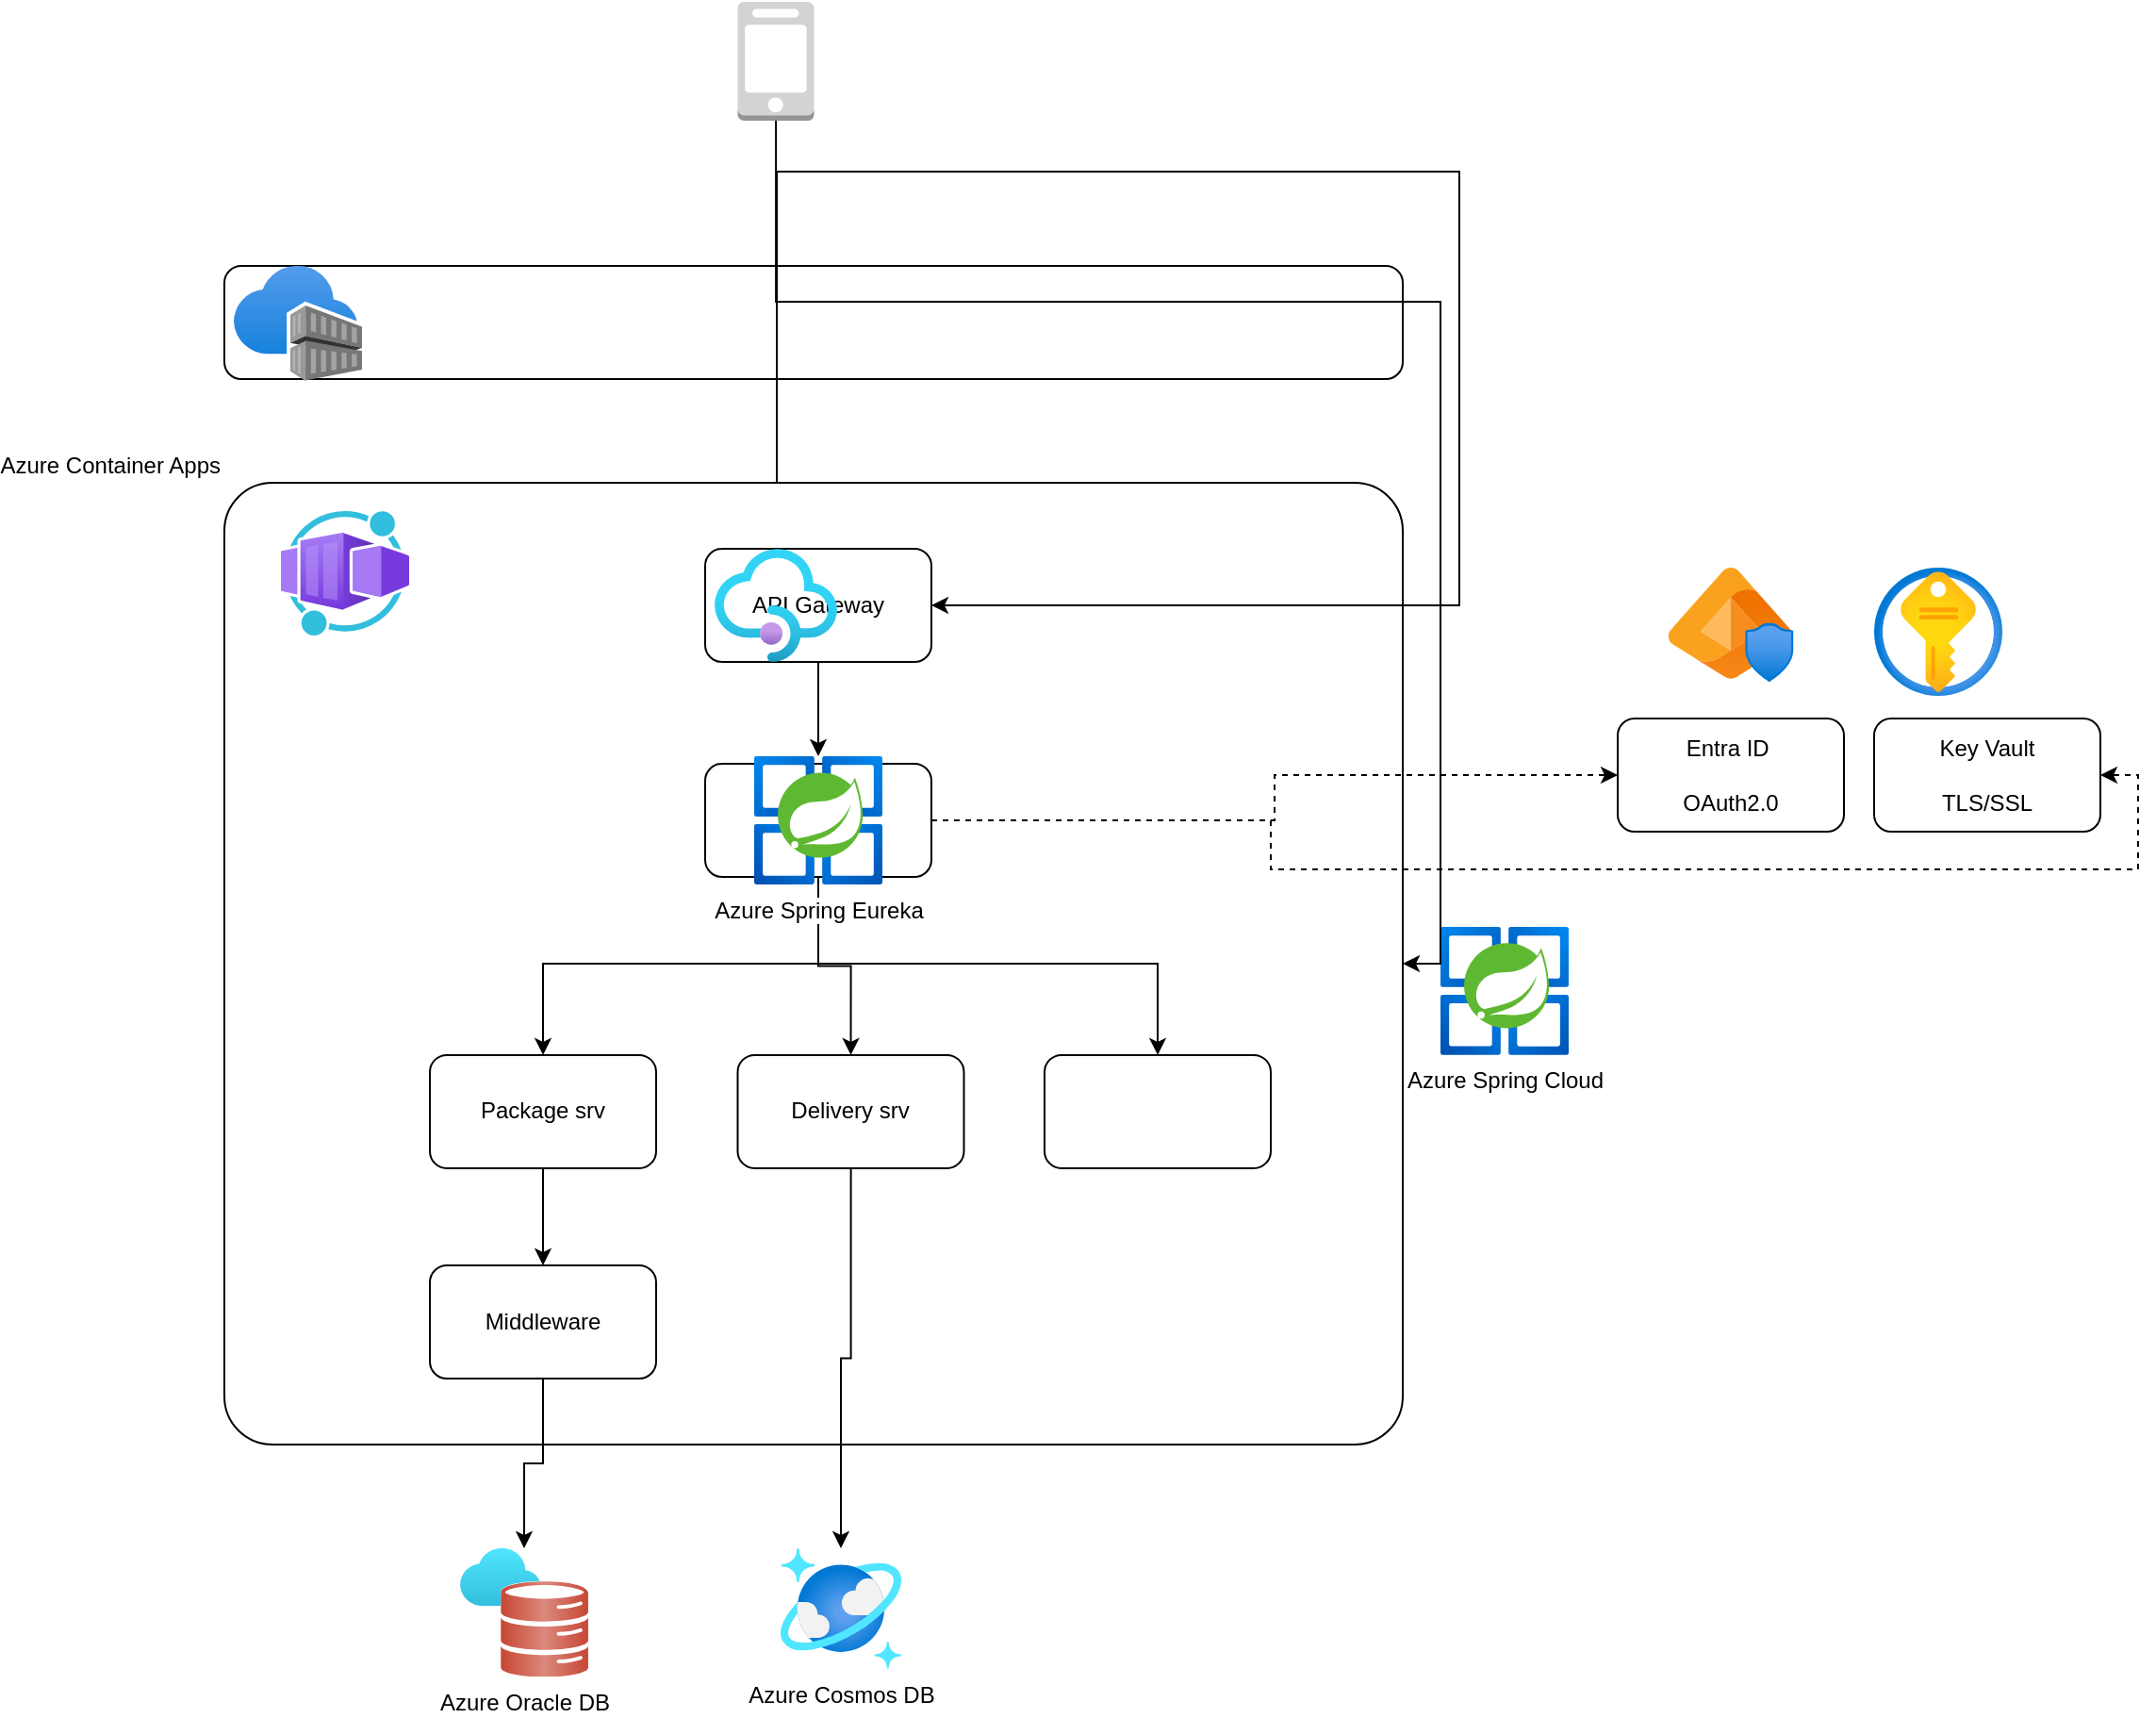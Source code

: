 <mxfile version="26.0.13">
  <diagram name="Page-1" id="Sp0kSGagwT-iGQFGibRv">
    <mxGraphModel dx="2390" dy="1230" grid="1" gridSize="10" guides="1" tooltips="1" connect="1" arrows="1" fold="1" page="1" pageScale="1" pageWidth="850" pageHeight="1100" math="0" shadow="0">
      <root>
        <mxCell id="0" />
        <mxCell id="1" parent="0" />
        <mxCell id="9FoGW_D2n53dwd2XnwSj-1" value="Azure Container Apps" style="rounded=1;whiteSpace=wrap;html=1;shadow=0;align=right;labelPosition=left;verticalLabelPosition=top;verticalAlign=bottom;arcSize=5;" parent="1" vertex="1">
          <mxGeometry x="125" y="295" width="625" height="510" as="geometry" />
        </mxCell>
        <mxCell id="kmiRimy0_0MPAgb4fWM8-5" style="edgeStyle=orthogonalEdgeStyle;rounded=0;orthogonalLoop=1;jettySize=auto;html=1;" edge="1" parent="1" source="9FoGW_D2n53dwd2XnwSj-20" target="9FoGW_D2n53dwd2XnwSj-21">
          <mxGeometry relative="1" as="geometry">
            <Array as="points">
              <mxPoint x="440" y="550" />
              <mxPoint x="294" y="550" />
            </Array>
          </mxGeometry>
        </mxCell>
        <mxCell id="kmiRimy0_0MPAgb4fWM8-6" style="edgeStyle=orthogonalEdgeStyle;rounded=0;orthogonalLoop=1;jettySize=auto;html=1;entryX=0.5;entryY=0;entryDx=0;entryDy=0;" edge="1" parent="1" source="9FoGW_D2n53dwd2XnwSj-20" target="9FoGW_D2n53dwd2XnwSj-22">
          <mxGeometry relative="1" as="geometry" />
        </mxCell>
        <mxCell id="kmiRimy0_0MPAgb4fWM8-7" style="edgeStyle=orthogonalEdgeStyle;rounded=0;orthogonalLoop=1;jettySize=auto;html=1;entryX=0.5;entryY=0;entryDx=0;entryDy=0;" edge="1" parent="1" source="9FoGW_D2n53dwd2XnwSj-20" target="9FoGW_D2n53dwd2XnwSj-23">
          <mxGeometry relative="1" as="geometry">
            <Array as="points">
              <mxPoint x="440" y="550" />
              <mxPoint x="620" y="550" />
            </Array>
          </mxGeometry>
        </mxCell>
        <mxCell id="kmiRimy0_0MPAgb4fWM8-8" style="edgeStyle=orthogonalEdgeStyle;rounded=0;orthogonalLoop=1;jettySize=auto;html=1;entryX=0;entryY=0.5;entryDx=0;entryDy=0;dashed=1;" edge="1" parent="1" source="9FoGW_D2n53dwd2XnwSj-20" target="9FoGW_D2n53dwd2XnwSj-10">
          <mxGeometry relative="1" as="geometry" />
        </mxCell>
        <mxCell id="kmiRimy0_0MPAgb4fWM8-9" style="edgeStyle=orthogonalEdgeStyle;rounded=0;orthogonalLoop=1;jettySize=auto;html=1;entryX=1;entryY=0.5;entryDx=0;entryDy=0;dashed=1;" edge="1" parent="1" source="9FoGW_D2n53dwd2XnwSj-20" target="9FoGW_D2n53dwd2XnwSj-13">
          <mxGeometry relative="1" as="geometry">
            <Array as="points">
              <mxPoint x="680" y="474" />
              <mxPoint x="680" y="500" />
              <mxPoint x="1140" y="500" />
              <mxPoint x="1140" y="450" />
            </Array>
          </mxGeometry>
        </mxCell>
        <mxCell id="9FoGW_D2n53dwd2XnwSj-20" value="" style="rounded=1;whiteSpace=wrap;html=1;" parent="1" vertex="1">
          <mxGeometry x="380" y="444" width="120" height="60" as="geometry" />
        </mxCell>
        <mxCell id="7LXzgQbhUrc-IhmmMyrC-1" value="" style="image;aspect=fixed;html=1;points=[];align=center;fontSize=12;image=img/lib/azure2/other/Worker_Container_App.svg;" parent="1" vertex="1">
          <mxGeometry x="155" y="310" width="68" height="66" as="geometry" />
        </mxCell>
        <mxCell id="9FoGW_D2n53dwd2XnwSj-3" value="" style="rounded=1;whiteSpace=wrap;html=1;" parent="1" vertex="1">
          <mxGeometry x="125" y="180" width="625" height="60" as="geometry" />
        </mxCell>
        <mxCell id="9FoGW_D2n53dwd2XnwSj-4" value="" style="image;aspect=fixed;html=1;points=[];align=center;fontSize=12;image=img/lib/azure2/containers/Container_Registries.svg;" parent="1" vertex="1">
          <mxGeometry x="130" y="180" width="68" height="61" as="geometry" />
        </mxCell>
        <mxCell id="9FoGW_D2n53dwd2XnwSj-18" value="" style="edgeStyle=orthogonalEdgeStyle;rounded=0;orthogonalLoop=1;jettySize=auto;html=1;" parent="1" source="9FoGW_D2n53dwd2XnwSj-5" target="9FoGW_D2n53dwd2XnwSj-14" edge="1">
          <mxGeometry relative="1" as="geometry" />
        </mxCell>
        <mxCell id="9FoGW_D2n53dwd2XnwSj-5" value="API Gateway" style="rounded=1;whiteSpace=wrap;html=1;" parent="1" vertex="1">
          <mxGeometry x="380" y="330" width="120" height="60" as="geometry" />
        </mxCell>
        <mxCell id="9FoGW_D2n53dwd2XnwSj-7" value="" style="image;aspect=fixed;html=1;points=[];align=center;fontSize=12;image=img/lib/azure2/integration/API_Management_Services.svg;" parent="1" vertex="1">
          <mxGeometry x="385" y="330" width="65" height="60" as="geometry" />
        </mxCell>
        <mxCell id="9FoGW_D2n53dwd2XnwSj-11" style="edgeStyle=orthogonalEdgeStyle;rounded=0;orthogonalLoop=1;jettySize=auto;html=1;entryX=1;entryY=0.5;entryDx=0;entryDy=0;" parent="1" source="9FoGW_D2n53dwd2XnwSj-1" target="9FoGW_D2n53dwd2XnwSj-5" edge="1">
          <mxGeometry relative="1" as="geometry">
            <Array as="points">
              <mxPoint x="418" y="130" />
              <mxPoint x="780" y="130" />
              <mxPoint x="780" y="360" />
            </Array>
          </mxGeometry>
        </mxCell>
        <mxCell id="9FoGW_D2n53dwd2XnwSj-8" value="" style="outlineConnect=0;dashed=0;verticalLabelPosition=bottom;verticalAlign=top;align=center;html=1;shape=mxgraph.aws3.mobile_client;fillColor=#D2D3D3;gradientColor=none;" parent="1" vertex="1">
          <mxGeometry x="397.25" y="40" width="40.5" height="63" as="geometry" />
        </mxCell>
        <mxCell id="9FoGW_D2n53dwd2XnwSj-10" value="Entra ID&amp;nbsp;&lt;div&gt;&lt;br&gt;&lt;/div&gt;&lt;div&gt;OAuth2.0&lt;/div&gt;" style="rounded=1;whiteSpace=wrap;html=1;" parent="1" vertex="1">
          <mxGeometry x="864" y="420" width="120" height="60" as="geometry" />
        </mxCell>
        <mxCell id="9FoGW_D2n53dwd2XnwSj-9" value="" style="image;aspect=fixed;html=1;points=[];align=center;fontSize=12;image=img/lib/azure2/identity/Entra_ID_Protection.svg;" parent="1" vertex="1">
          <mxGeometry x="890" y="340" width="68" height="60.44" as="geometry" />
        </mxCell>
        <mxCell id="9FoGW_D2n53dwd2XnwSj-12" value="" style="image;aspect=fixed;html=1;points=[];align=center;fontSize=12;image=img/lib/azure2/security/Key_Vaults.svg;" parent="1" vertex="1">
          <mxGeometry x="1000" y="340" width="68" height="68" as="geometry" />
        </mxCell>
        <mxCell id="9FoGW_D2n53dwd2XnwSj-13" value="&lt;div&gt;Key Vault&lt;/div&gt;&lt;div&gt;&lt;span style=&quot;background-color: transparent; color: light-dark(rgb(0, 0, 0), rgb(255, 255, 255));&quot;&gt;&lt;br&gt;&lt;/span&gt;&lt;/div&gt;&lt;div&gt;&lt;span style=&quot;background-color: transparent; color: light-dark(rgb(0, 0, 0), rgb(255, 255, 255));&quot;&gt;TLS/SSL&lt;/span&gt;&lt;/div&gt;" style="rounded=1;whiteSpace=wrap;html=1;" parent="1" vertex="1">
          <mxGeometry x="1000" y="420" width="120" height="60" as="geometry" />
        </mxCell>
        <mxCell id="9FoGW_D2n53dwd2XnwSj-14" value="Azure Spring Eureka" style="image;aspect=fixed;html=1;points=[];align=center;fontSize=12;image=img/lib/azure2/compute/Azure_Spring_Cloud.svg;" parent="1" vertex="1">
          <mxGeometry x="406" y="440" width="68" height="68" as="geometry" />
        </mxCell>
        <mxCell id="9FoGW_D2n53dwd2XnwSj-19" value="Azure Spring Cloud" style="image;aspect=fixed;html=1;points=[];align=center;fontSize=12;image=img/lib/azure2/compute/Azure_Spring_Cloud.svg;" parent="1" vertex="1">
          <mxGeometry x="770" y="530.44" width="68" height="68" as="geometry" />
        </mxCell>
        <mxCell id="kmiRimy0_0MPAgb4fWM8-3" value="" style="edgeStyle=orthogonalEdgeStyle;rounded=0;orthogonalLoop=1;jettySize=auto;html=1;" edge="1" parent="1" source="9FoGW_D2n53dwd2XnwSj-21" target="9FoGW_D2n53dwd2XnwSj-25">
          <mxGeometry relative="1" as="geometry" />
        </mxCell>
        <mxCell id="9FoGW_D2n53dwd2XnwSj-21" value="Package srv" style="rounded=1;whiteSpace=wrap;html=1;" parent="1" vertex="1">
          <mxGeometry x="234" y="598.44" width="120" height="60" as="geometry" />
        </mxCell>
        <mxCell id="kmiRimy0_0MPAgb4fWM8-2" style="edgeStyle=orthogonalEdgeStyle;rounded=0;orthogonalLoop=1;jettySize=auto;html=1;" edge="1" parent="1" source="9FoGW_D2n53dwd2XnwSj-22" target="kmiRimy0_0MPAgb4fWM8-1">
          <mxGeometry relative="1" as="geometry" />
        </mxCell>
        <mxCell id="9FoGW_D2n53dwd2XnwSj-22" value="Delivery srv" style="rounded=1;whiteSpace=wrap;html=1;" parent="1" vertex="1">
          <mxGeometry x="397.25" y="598.44" width="120" height="60" as="geometry" />
        </mxCell>
        <mxCell id="9FoGW_D2n53dwd2XnwSj-23" value="" style="rounded=1;whiteSpace=wrap;html=1;" parent="1" vertex="1">
          <mxGeometry x="560" y="598.44" width="120" height="60" as="geometry" />
        </mxCell>
        <mxCell id="9FoGW_D2n53dwd2XnwSj-24" value="Azure Oracle DB" style="image;aspect=fixed;html=1;points=[];align=center;fontSize=12;image=img/lib/azure2/databases/Oracle_Database.svg;" parent="1" vertex="1">
          <mxGeometry x="250" y="860" width="68" height="68" as="geometry" />
        </mxCell>
        <mxCell id="9FoGW_D2n53dwd2XnwSj-26" style="edgeStyle=orthogonalEdgeStyle;rounded=0;orthogonalLoop=1;jettySize=auto;html=1;" parent="1" source="9FoGW_D2n53dwd2XnwSj-25" target="9FoGW_D2n53dwd2XnwSj-24" edge="1">
          <mxGeometry relative="1" as="geometry" />
        </mxCell>
        <mxCell id="9FoGW_D2n53dwd2XnwSj-25" value="Middleware" style="rounded=1;whiteSpace=wrap;html=1;" parent="1" vertex="1">
          <mxGeometry x="234" y="710" width="120" height="60" as="geometry" />
        </mxCell>
        <mxCell id="kmiRimy0_0MPAgb4fWM8-1" value="Azure Cosmos DB" style="image;aspect=fixed;html=1;points=[];align=center;fontSize=12;image=img/lib/azure2/databases/Azure_Cosmos_DB.svg;" vertex="1" parent="1">
          <mxGeometry x="420" y="860" width="64" height="64" as="geometry" />
        </mxCell>
        <mxCell id="kmiRimy0_0MPAgb4fWM8-11" value="" style="edgeStyle=orthogonalEdgeStyle;rounded=0;orthogonalLoop=1;jettySize=auto;html=1;entryX=1;entryY=0.5;entryDx=0;entryDy=0;" edge="1" parent="1" source="9FoGW_D2n53dwd2XnwSj-8" target="9FoGW_D2n53dwd2XnwSj-1">
          <mxGeometry relative="1" as="geometry">
            <Array as="points" />
            <mxPoint x="418" y="103" as="sourcePoint" />
            <mxPoint x="500" y="360" as="targetPoint" />
          </mxGeometry>
        </mxCell>
      </root>
    </mxGraphModel>
  </diagram>
</mxfile>
